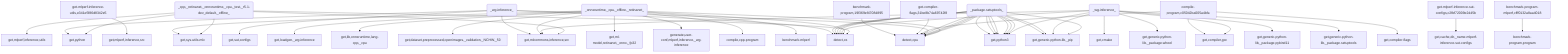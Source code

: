 graph TD
    app-mlperf-inference,d775cac873ee4231_(_cpp,_retinanet,_onnxruntime,_cpu,_test,_r5.1-dev_default,_offline_) --> detect,os
    app-mlperf-inference,d775cac873ee4231_(_cpp,_retinanet,_onnxruntime,_cpu,_test,_r5.1-dev_default,_offline_) --> get,sys-utils-mlc
    app-mlperf-inference,d775cac873ee4231_(_cpp,_retinanet,_onnxruntime,_cpu,_test,_r5.1-dev_default,_offline_) --> get,python
    app-mlperf-inference,d775cac873ee4231_(_cpp,_retinanet,_onnxruntime,_cpu,_test,_r5.1-dev_default,_offline_) --> get,mlcommons,inference,src
    get-mlperf-inference-utils,e341e5f86d8342e5 --> get,mlperf,inference,src
    app-mlperf-inference,d775cac873ee4231_(_cpp,_retinanet,_onnxruntime,_cpu,_test,_r5.1-dev_default,_offline_) --> get,mlperf,inference,utils
    app-mlperf-inference-mlcommons-cpp,bf62405e6c7a44bf_(_onnxruntime,_cpu,_offline,_retinanet_) --> detect,os
    app-mlperf-inference-mlcommons-cpp,bf62405e6c7a44bf_(_onnxruntime,_cpu,_offline,_retinanet_) --> detect,cpu
    app-mlperf-inference-mlcommons-cpp,bf62405e6c7a44bf_(_onnxruntime,_cpu,_offline,_retinanet_) --> get,sys-utils-mlc
    get-mlperf-inference-loadgen,64c3d98d0ba04950_(_wg-inference_) --> detect,os
    get-mlperf-inference-loadgen,64c3d98d0ba04950_(_wg-inference_) --> get,python3
    get-mlperf-inference-loadgen,64c3d98d0ba04950_(_wg-inference_) --> get,mlcommons,inference,src
    get-mlperf-inference-loadgen,64c3d98d0ba04950_(_wg-inference_) --> get,compiler,gcc
    get-mlperf-inference-loadgen,64c3d98d0ba04950_(_wg-inference_) --> get,cmake
    get-generic-python-lib,94b62a682bc44791_(_package.wheel_) --> detect,os
    get-generic-python-lib,94b62a682bc44791_(_package.wheel_) --> detect,cpu
    get-generic-python-lib,94b62a682bc44791_(_package.wheel_) --> get,python3
    get-generic-python-lib,94b62a682bc44791_(_pip_) --> detect,os
    get-generic-python-lib,94b62a682bc44791_(_pip_) --> detect,cpu
    get-generic-python-lib,94b62a682bc44791_(_pip_) --> get,python3
    get-generic-python-lib,94b62a682bc44791_(_package.wheel_) --> get,generic-python-lib,_pip
    get-mlperf-inference-loadgen,64c3d98d0ba04950_(_wg-inference_) --> get,generic-python-lib,_package.wheel
    get-generic-python-lib,94b62a682bc44791_(_pip_) --> get,python3
    get-mlperf-inference-loadgen,64c3d98d0ba04950_(_wg-inference_) --> get,generic-python-lib,_pip
    get-generic-python-lib,94b62a682bc44791_(_package.pybind11_) --> detect,os
    get-generic-python-lib,94b62a682bc44791_(_package.pybind11_) --> detect,cpu
    get-generic-python-lib,94b62a682bc44791_(_package.pybind11_) --> get,python3
    get-generic-python-lib,94b62a682bc44791_(_pip_) --> get,python3
    get-generic-python-lib,94b62a682bc44791_(_package.pybind11_) --> get,generic-python-lib,_pip
    get-mlperf-inference-loadgen,64c3d98d0ba04950_(_wg-inference_) --> get,generic-python-lib,_package.pybind11
    get-generic-python-lib,94b62a682bc44791_(_package.setuptools_) --> detect,os
    get-generic-python-lib,94b62a682bc44791_(_package.setuptools_) --> detect,cpu
    get-generic-python-lib,94b62a682bc44791_(_package.setuptools_) --> get,python3
    get-generic-python-lib,94b62a682bc44791_(_pip_) --> get,python3
    get-generic-python-lib,94b62a682bc44791_(_package.setuptools_) --> get,generic-python-lib,_pip
    get-mlperf-inference-loadgen,64c3d98d0ba04950_(_wg-inference_) --> get,generic-python-lib,_package.setuptools
    app-mlperf-inference-mlcommons-cpp,bf62405e6c7a44bf_(_onnxruntime,_cpu,_offline,_retinanet_) --> get,loadgen,_wg-inference
    app-mlperf-inference-mlcommons-cpp,bf62405e6c7a44bf_(_onnxruntime,_cpu,_offline,_retinanet_) --> get,mlcommons,inference,src
    app-mlperf-inference-mlcommons-cpp,bf62405e6c7a44bf_(_onnxruntime,_cpu,_offline,_retinanet_) --> get,lib,onnxruntime,lang-cpp,_cpu
    app-mlperf-inference-mlcommons-cpp,bf62405e6c7a44bf_(_onnxruntime,_cpu,_offline,_retinanet_) --> get,dataset,preprocessed,openimages,_validation,_NCHW,_50
    app-mlperf-inference-mlcommons-cpp,bf62405e6c7a44bf_(_onnxruntime,_cpu,_offline,_retinanet_) --> get,ml-model,retinanet,_onnx,_fp32
    generate-mlperf-inference-user-conf,3af4475745964b93_(_wg-inference_) --> detect,os
    generate-mlperf-inference-user-conf,3af4475745964b93_(_wg-inference_) --> detect,cpu
    generate-mlperf-inference-user-conf,3af4475745964b93_(_wg-inference_) --> get,python
    get-mlperf-inference-sut-configs,c2fbf72009e2445b --> get,cache,dir,_name.mlperf-inference-sut-configs
    generate-mlperf-inference-user-conf,3af4475745964b93_(_wg-inference_) --> get,sut,configs
    generate-mlperf-inference-user-conf,3af4475745964b93_(_wg-inference_) --> get,mlcommons,inference,src
    app-mlperf-inference-mlcommons-cpp,bf62405e6c7a44bf_(_onnxruntime,_cpu,_offline,_retinanet_) --> generate,user-conf,mlperf,inference,_wg-inference
    compile-program,c05042ba005a4bfa --> detect,cpu
    compile-program,c05042ba005a4bfa --> get,compiler,gcc
    get-compiler-flags,31be8b74a69742f8 --> detect,cpu
    compile-program,c05042ba005a4bfa --> get,compiler-flags
    app-mlperf-inference-mlcommons-cpp,bf62405e6c7a44bf_(_onnxruntime,_cpu,_offline,_retinanet_) --> compile,cpp-program
    benchmark-program,19f369ef47084895 --> detect,cpu
    benchmark-program-mlperf,cfff0132a8aa4018 --> benchmark-program,program
    app-mlperf-inference-mlcommons-cpp,bf62405e6c7a44bf_(_onnxruntime,_cpu,_offline,_retinanet_) --> benchmark-mlperf
